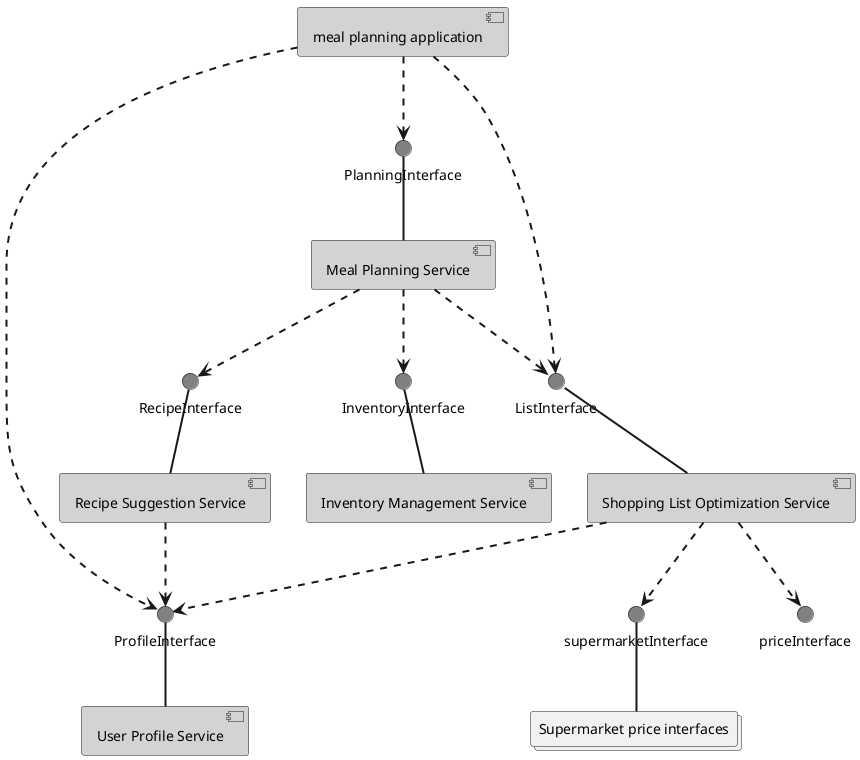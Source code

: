 @startuml

' skinparam linetype polyline
' skinparam linetype ortho

skinparam interface {
    BackgroundColor gray
}

skinparam arrow {
    Thickness 2
}

skinparam component {
    BackgroundColor Lightgray
}

[User Profile Service] as compProfile
[Recipe Suggestion Service] as compRecipe
[Inventory Management Service] as compInventory
[Shopping List Optimization Service] as compList
[Meal Planning Service] as compPlanning
[meal planning application] as app
' [Price optimisation] as CompPrice
collections "Supermarket price interfaces" as supermarket

ProfileInterface -down- compProfile
RecipeInterface -down- compRecipe
InventoryInterface -down- compInventory
ListInterface -down- compList
PlanningInterface -down- compPlanning
' priceInterface -down- CompPrice
supermarketInterface -down- supermarket

app ..> ProfileInterface
app ..> ListInterface
app ..> PlanningInterface

' compList ..> InventoryInterface
compRecipe ..> ProfileInterface
compPlanning ..> RecipeInterface
compPlanning ..> InventoryInterface
compPlanning ..> ListInterface
compList ..> supermarketInterface
compList ..> ProfileInterface
compList ..> priceInterface

@enduml